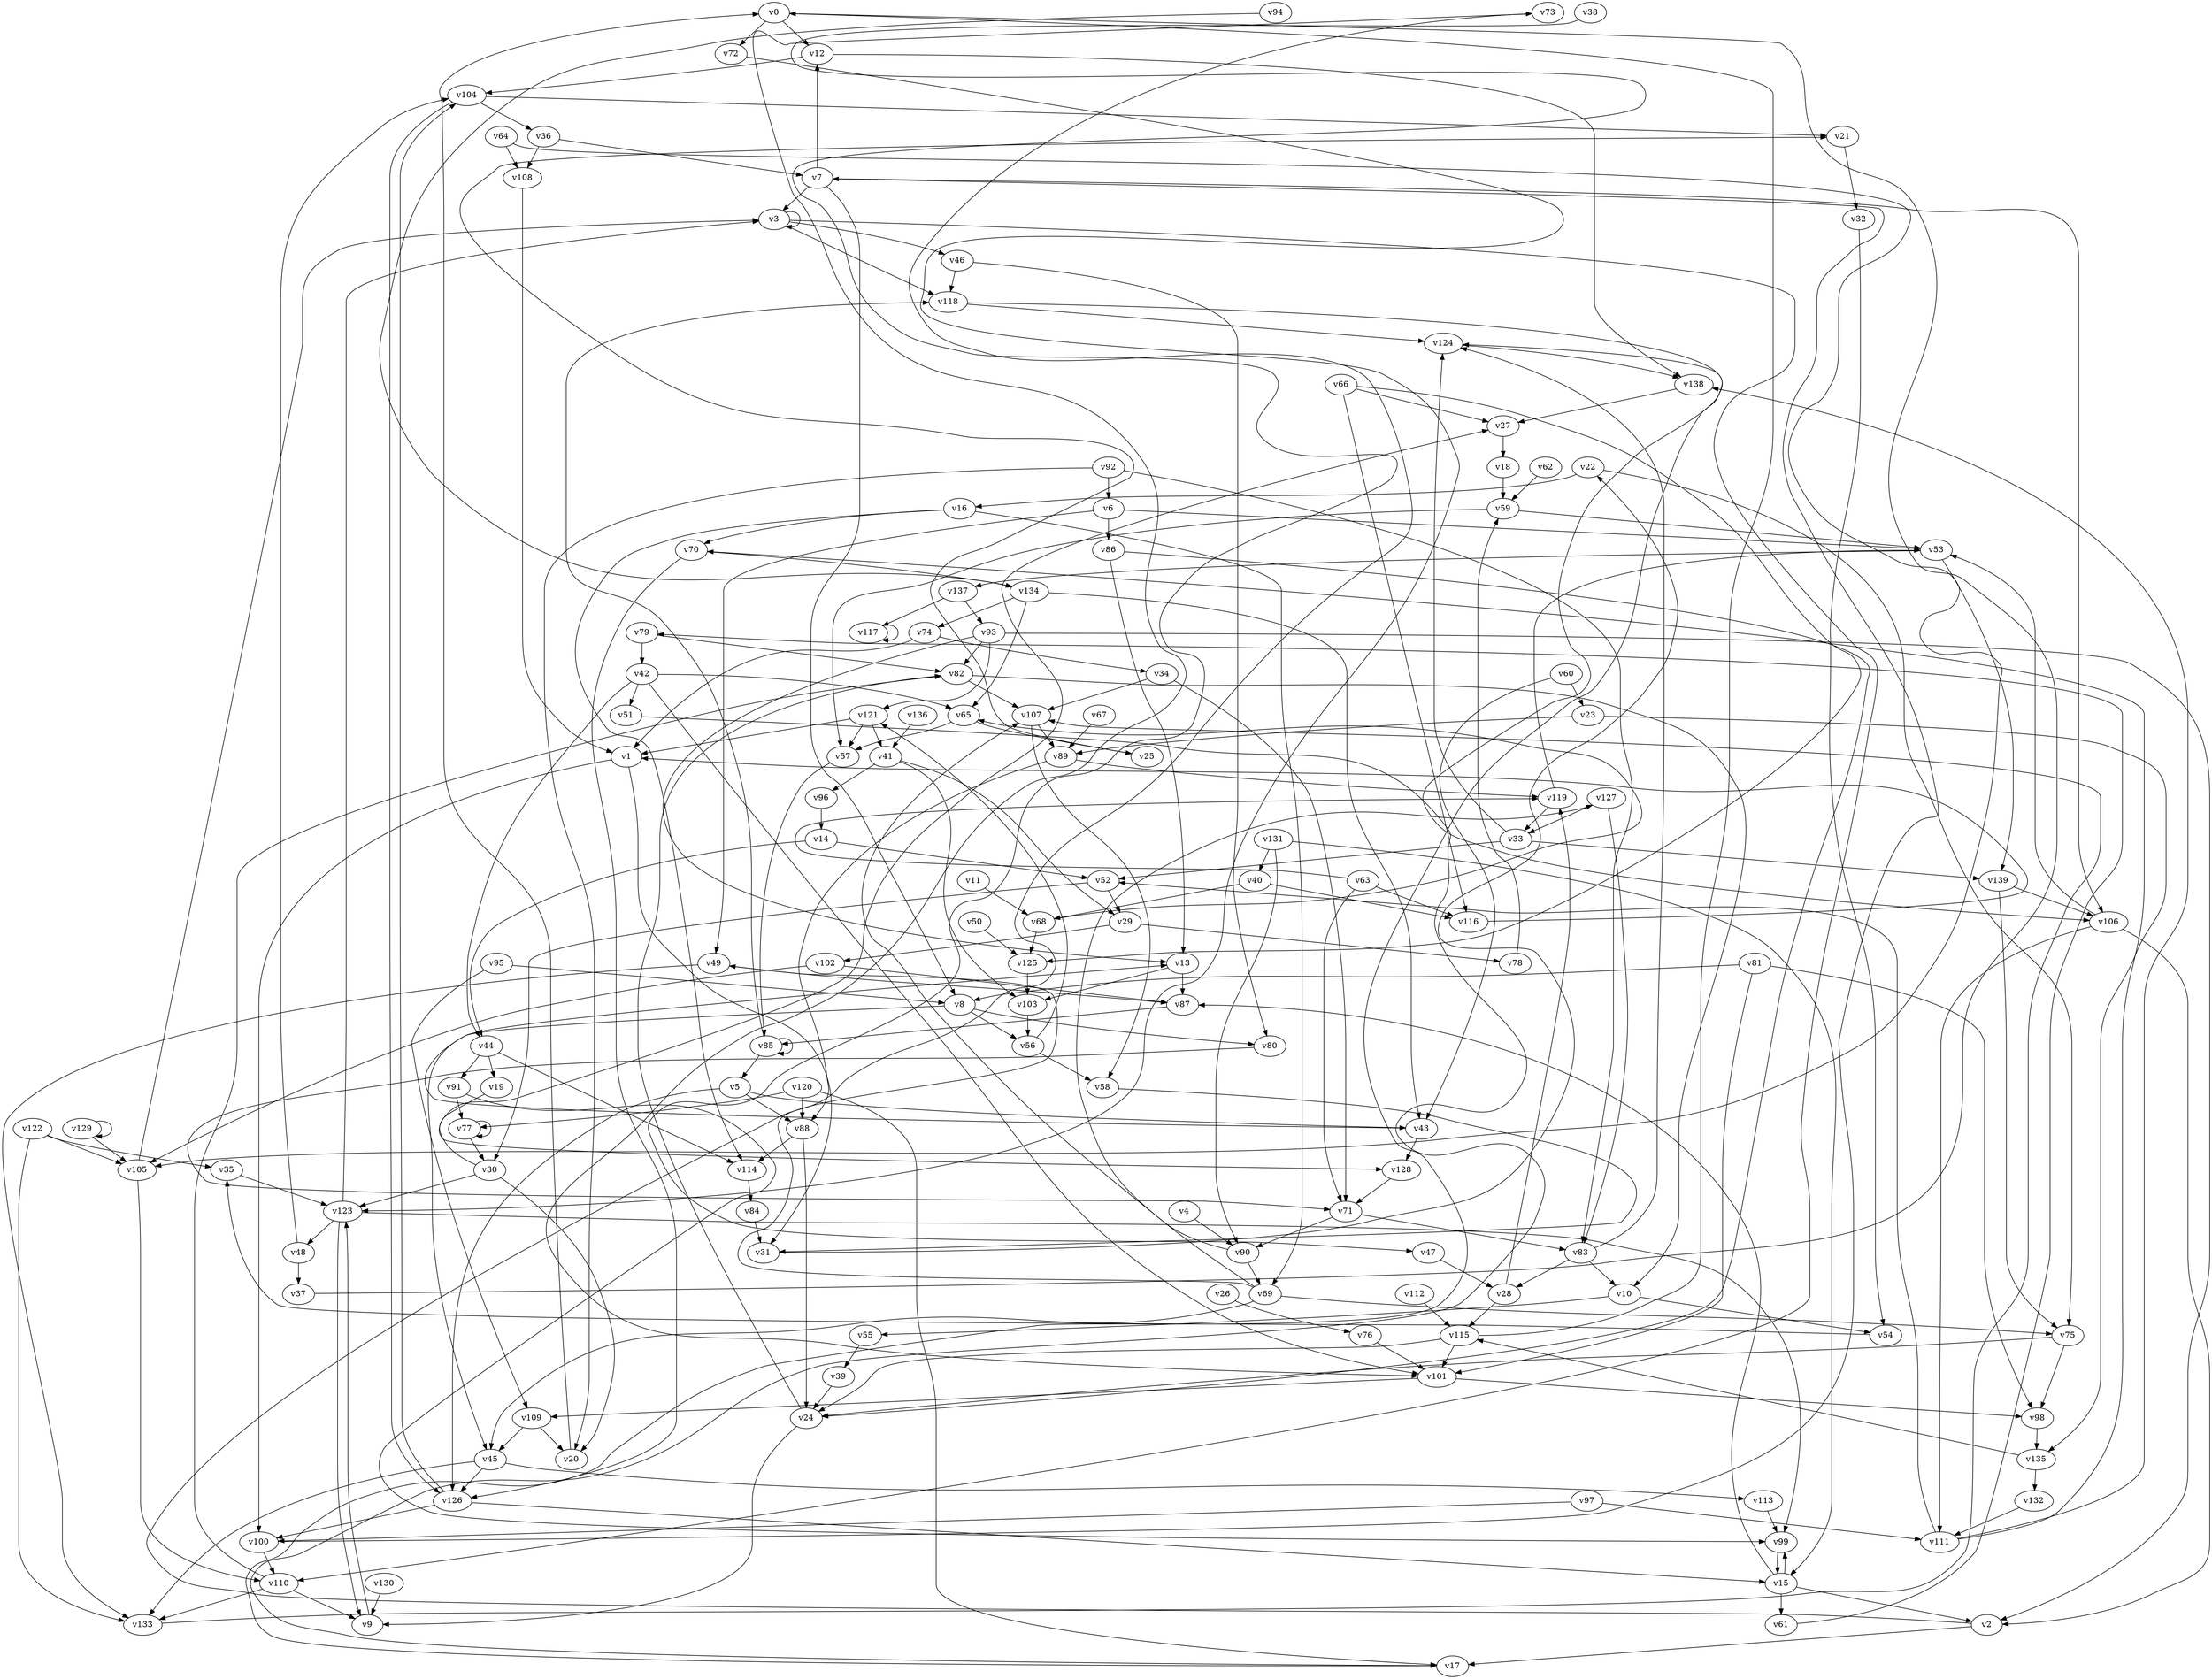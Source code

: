 // Benchmark game 197 - 140 vertices
// time_bound: 34
// targets: v45
digraph G {
    v0 [name="v0", player=0];
    v1 [name="v1", player=1];
    v2 [name="v2", player=0];
    v3 [name="v3", player=0];
    v4 [name="v4", player=0];
    v5 [name="v5", player=1];
    v6 [name="v6", player=1];
    v7 [name="v7", player=0];
    v8 [name="v8", player=1];
    v9 [name="v9", player=1];
    v10 [name="v10", player=1];
    v11 [name="v11", player=1];
    v12 [name="v12", player=1];
    v13 [name="v13", player=1];
    v14 [name="v14", player=1];
    v15 [name="v15", player=1];
    v16 [name="v16", player=0];
    v17 [name="v17", player=1];
    v18 [name="v18", player=0];
    v19 [name="v19", player=0];
    v20 [name="v20", player=1];
    v21 [name="v21", player=1];
    v22 [name="v22", player=0];
    v23 [name="v23", player=0];
    v24 [name="v24", player=1];
    v25 [name="v25", player=0];
    v26 [name="v26", player=0];
    v27 [name="v27", player=0];
    v28 [name="v28", player=0];
    v29 [name="v29", player=0];
    v30 [name="v30", player=1];
    v31 [name="v31", player=0];
    v32 [name="v32", player=0];
    v33 [name="v33", player=1];
    v34 [name="v34", player=0];
    v35 [name="v35", player=0];
    v36 [name="v36", player=1];
    v37 [name="v37", player=1];
    v38 [name="v38", player=1];
    v39 [name="v39", player=0];
    v40 [name="v40", player=0];
    v41 [name="v41", player=1];
    v42 [name="v42", player=0];
    v43 [name="v43", player=0];
    v44 [name="v44", player=0];
    v45 [name="v45", player=1, target=1];
    v46 [name="v46", player=1];
    v47 [name="v47", player=1];
    v48 [name="v48", player=1];
    v49 [name="v49", player=0];
    v50 [name="v50", player=1];
    v51 [name="v51", player=0];
    v52 [name="v52", player=1];
    v53 [name="v53", player=1];
    v54 [name="v54", player=0];
    v55 [name="v55", player=0];
    v56 [name="v56", player=0];
    v57 [name="v57", player=1];
    v58 [name="v58", player=1];
    v59 [name="v59", player=1];
    v60 [name="v60", player=1];
    v61 [name="v61", player=0];
    v62 [name="v62", player=0];
    v63 [name="v63", player=0];
    v64 [name="v64", player=0];
    v65 [name="v65", player=0];
    v66 [name="v66", player=0];
    v67 [name="v67", player=0];
    v68 [name="v68", player=0];
    v69 [name="v69", player=0];
    v70 [name="v70", player=0];
    v71 [name="v71", player=1];
    v72 [name="v72", player=1];
    v73 [name="v73", player=1];
    v74 [name="v74", player=0];
    v75 [name="v75", player=1];
    v76 [name="v76", player=1];
    v77 [name="v77", player=1];
    v78 [name="v78", player=0];
    v79 [name="v79", player=0];
    v80 [name="v80", player=1];
    v81 [name="v81", player=1];
    v82 [name="v82", player=1];
    v83 [name="v83", player=0];
    v84 [name="v84", player=1];
    v85 [name="v85", player=1];
    v86 [name="v86", player=1];
    v87 [name="v87", player=1];
    v88 [name="v88", player=1];
    v89 [name="v89", player=1];
    v90 [name="v90", player=0];
    v91 [name="v91", player=1];
    v92 [name="v92", player=1];
    v93 [name="v93", player=0];
    v94 [name="v94", player=1];
    v95 [name="v95", player=0];
    v96 [name="v96", player=0];
    v97 [name="v97", player=1];
    v98 [name="v98", player=0];
    v99 [name="v99", player=0];
    v100 [name="v100", player=0];
    v101 [name="v101", player=1];
    v102 [name="v102", player=0];
    v103 [name="v103", player=0];
    v104 [name="v104", player=0];
    v105 [name="v105", player=0];
    v106 [name="v106", player=0];
    v107 [name="v107", player=1];
    v108 [name="v108", player=1];
    v109 [name="v109", player=0];
    v110 [name="v110", player=1];
    v111 [name="v111", player=1];
    v112 [name="v112", player=0];
    v113 [name="v113", player=0];
    v114 [name="v114", player=1];
    v115 [name="v115", player=0];
    v116 [name="v116", player=0];
    v117 [name="v117", player=0];
    v118 [name="v118", player=1];
    v119 [name="v119", player=1];
    v120 [name="v120", player=0];
    v121 [name="v121", player=0];
    v122 [name="v122", player=1];
    v123 [name="v123", player=0];
    v124 [name="v124", player=0];
    v125 [name="v125", player=0];
    v126 [name="v126", player=1];
    v127 [name="v127", player=1];
    v128 [name="v128", player=1];
    v129 [name="v129", player=1];
    v130 [name="v130", player=0];
    v131 [name="v131", player=0];
    v132 [name="v132", player=1];
    v133 [name="v133", player=1];
    v134 [name="v134", player=0];
    v135 [name="v135", player=1];
    v136 [name="v136", player=1];
    v137 [name="v137", player=0];
    v138 [name="v138", player=0];
    v139 [name="v139", player=1];

    v0 -> v72;
    v1 -> v100;
    v2 -> v73 [constraint="t < 7"];
    v3 -> v110 [constraint="t >= 3"];
    v4 -> v90;
    v5 -> v88;
    v6 -> v53;
    v7 -> v12;
    v8 -> v80;
    v9 -> v123 [constraint="t mod 5 == 1"];
    v10 -> v54;
    v11 -> v68;
    v12 -> v104;
    v13 -> v87;
    v14 -> v44;
    v15 -> v2;
    v16 -> v70;
    v17 -> v124 [constraint="t < 13"];
    v18 -> v59;
    v19 -> v128 [constraint="t < 7"];
    v20 -> v0;
    v21 -> v32;
    v22 -> v16;
    v23 -> v135;
    v24 -> v9;
    v25 -> v21 [constraint="t < 7"];
    v26 -> v76;
    v27 -> v18;
    v28 -> v119;
    v29 -> v78;
    v30 -> v27 [constraint="t < 12"];
    v31 -> v22 [constraint="t < 13"];
    v32 -> v54;
    v33 -> v139;
    v34 -> v71;
    v35 -> v123;
    v36 -> v7;
    v37 -> v0 [constraint="t >= 5"];
    v38 -> v47 [constraint="t >= 3"];
    v39 -> v24;
    v40 -> v116;
    v41 -> v96;
    v42 -> v44;
    v43 -> v13 [constraint="t >= 2"];
    v44 -> v91;
    v45 -> v126;
    v46 -> v80;
    v47 -> v28;
    v48 -> v104;
    v49 -> v133;
    v50 -> v125;
    v51 -> v17 [constraint="t < 6"];
    v52 -> v30;
    v53 -> v139;
    v54 -> v35 [constraint="t mod 2 == 0"];
    v55 -> v39;
    v56 -> v121;
    v57 -> v85;
    v58 -> v31 [constraint="t >= 3"];
    v59 -> v57;
    v60 -> v43;
    v61 -> v79 [constraint="t mod 3 == 0"];
    v62 -> v59;
    v63 -> v119 [constraint="t >= 3"];
    v64 -> v105 [constraint="t mod 2 == 1"];
    v65 -> v57;
    v66 -> v125 [constraint="t >= 3"];
    v67 -> v89;
    v68 -> v65 [constraint="t >= 4"];
    v69 -> v49 [constraint="t >= 3"];
    v70 -> v134;
    v71 -> v90;
    v72 -> v123 [constraint="t >= 3"];
    v73 -> v101 [constraint="t >= 3"];
    v74 -> v34;
    v75 -> v24 [constraint="t < 6"];
    v76 -> v101;
    v77 -> v30;
    v78 -> v59;
    v79 -> v82 [constraint="t >= 4"];
    v80 -> v71 [constraint="t >= 2"];
    v81 -> v8;
    v82 -> v107;
    v83 -> v28;
    v84 -> v31;
    v85 -> v85;
    v86 -> v24 [constraint="t < 13"];
    v87 -> v85;
    v88 -> v114;
    v89 -> v88;
    v90 -> v127 [constraint="t < 7"];
    v91 -> v99 [constraint="t < 10"];
    v92 -> v6;
    v93 -> v13 [constraint="t mod 4 == 1"];
    v94 -> v134 [constraint="t >= 1"];
    v95 -> v109;
    v96 -> v14;
    v97 -> v100;
    v98 -> v135;
    v99 -> v15;
    v100 -> v7 [constraint="t < 15"];
    v101 -> v109;
    v102 -> v105;
    v103 -> v56;
    v104 -> v126;
    v105 -> v3;
    v106 -> v111;
    v107 -> v89;
    v108 -> v1;
    v109 -> v20;
    v110 -> v133;
    v111 -> v70 [constraint="t >= 4"];
    v112 -> v115;
    v113 -> v99;
    v114 -> v84;
    v115 -> v101;
    v116 -> v1 [constraint="t >= 1"];
    v117 -> v117;
    v118 -> v106 [constraint="t >= 4"];
    v119 -> v53;
    v120 -> v17;
    v121 -> v1;
    v122 -> v35;
    v123 -> v9;
    v124 -> v138;
    v125 -> v103;
    v126 -> v104;
    v127 -> v33;
    v128 -> v71;
    v129 -> v105;
    v130 -> v9;
    v131 -> v15;
    v132 -> v111;
    v133 -> v107 [constraint="t >= 4"];
    v134 -> v43;
    v135 -> v115;
    v136 -> v41;
    v137 -> v93;
    v138 -> v27;
    v139 -> v106;
    v86 -> v13;
    v8 -> v56;
    v77 -> v77;
    v88 -> v24;
    v23 -> v89;
    v60 -> v23;
    v137 -> v117;
    v81 -> v98;
    v5 -> v43;
    v91 -> v77;
    v110 -> v82;
    v101 -> v98;
    v3 -> v46;
    v56 -> v58;
    v85 -> v5;
    v127 -> v83;
    v85 -> v118;
    v104 -> v21;
    v93 -> v2;
    v104 -> v36;
    v92 -> v83;
    v102 -> v87;
    v135 -> v132;
    v43 -> v128;
    v7 -> v3;
    v71 -> v83;
    v129 -> v129;
    v44 -> v19;
    v126 -> v100;
    v36 -> v108;
    v42 -> v65;
    v2 -> v17;
    v93 -> v121;
    v123 -> v3;
    v40 -> v68;
    v74 -> v1;
    v70 -> v126;
    v34 -> v107;
    v119 -> v33;
    v63 -> v116;
    v65 -> v25;
    v15 -> v99;
    v44 -> v114;
    v106 -> v2;
    v69 -> v107;
    v0 -> v12;
    v49 -> v87;
    v64 -> v108;
    v118 -> v124;
    v92 -> v20;
    v52 -> v29;
    v15 -> v87;
    v15 -> v61;
    v12 -> v138;
    v83 -> v10;
    v13 -> v103;
    v28 -> v115;
    v8 -> v45;
    v1 -> v31;
    v122 -> v133;
    v139 -> v75;
    v120 -> v88;
    v5 -> v126;
    v59 -> v53;
    v29 -> v102;
    v122 -> v105;
    v66 -> v27;
    v89 -> v119;
    v10 -> v55;
    v7 -> v106;
    v105 -> v110;
    v134 -> v65;
    v83 -> v124;
    v126 -> v15;
    v41 -> v29;
    v109 -> v45;
    v81 -> v101;
    v46 -> v118;
    v63 -> v71;
    v66 -> v116;
    v42 -> v51;
    v41 -> v103;
    v110 -> v9;
    v134 -> v74;
    v93 -> v82;
    v90 -> v69;
    v48 -> v37;
    v6 -> v86;
    v75 -> v98;
    v53 -> v137;
    v115 -> v0;
    v111 -> v138;
    v131 -> v40;
    v131 -> v90;
    v123 -> v99;
    v69 -> v75;
    v6 -> v49;
    v24 -> v82;
    v106 -> v53;
    v100 -> v110;
    v14 -> v52;
    v111 -> v52;
    v30 -> v123;
    v79 -> v42;
    v82 -> v10;
    v115 -> v24;
    v33 -> v52;
    v97 -> v111;
    v123 -> v48;
    v33 -> v124;
    v22 -> v75;
    v95 -> v8;
    v30 -> v20;
    v69 -> v45;
    v68 -> v125;
    v107 -> v58;
    v3 -> v118;
    v7 -> v8;
    v121 -> v57;
    v45 -> v133;
    v121 -> v41;
    v45 -> v113;
    v3 -> v3;
    v120 -> v77;
    v16 -> v114;
    v42 -> v101;
    v16 -> v69;
}
